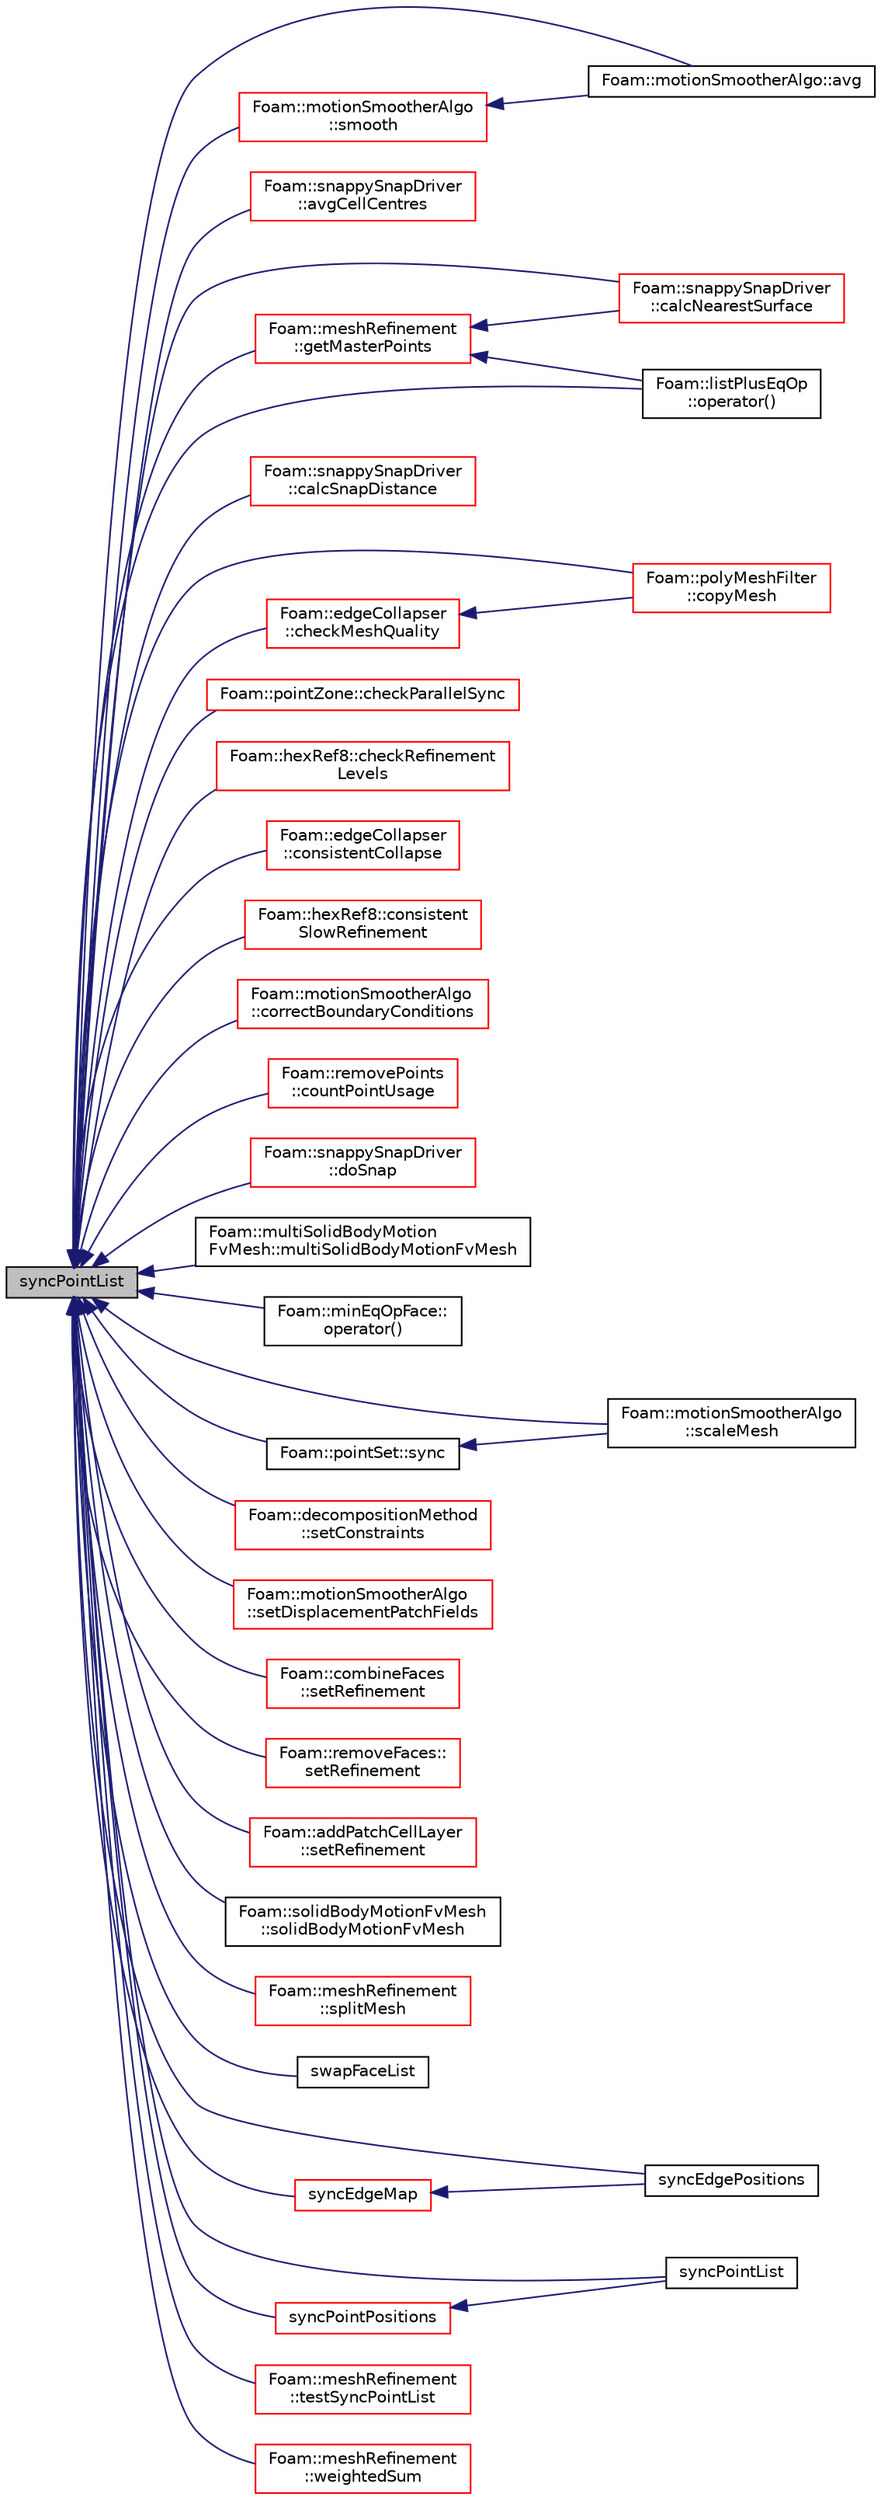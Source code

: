 digraph "syncPointList"
{
  bgcolor="transparent";
  edge [fontname="Helvetica",fontsize="10",labelfontname="Helvetica",labelfontsize="10"];
  node [fontname="Helvetica",fontsize="10",shape=record];
  rankdir="LR";
  Node1 [label="syncPointList",height=0.2,width=0.4,color="black", fillcolor="grey75", style="filled", fontcolor="black"];
  Node1 -> Node2 [dir="back",color="midnightblue",fontsize="10",style="solid",fontname="Helvetica"];
  Node2 [label="Foam::motionSmootherAlgo::avg",height=0.2,width=0.4,color="black",URL="$a01535.html#aa6f9c7ebb447ccec834e8f5689fdebb5"];
  Node1 -> Node3 [dir="back",color="midnightblue",fontsize="10",style="solid",fontname="Helvetica"];
  Node3 [label="Foam::snappySnapDriver\l::avgCellCentres",height=0.2,width=0.4,color="red",URL="$a02370.html#a9a5472df0725c810bc826b246e36068b",tooltip="Helper: calculate average cell centre per point. "];
  Node1 -> Node4 [dir="back",color="midnightblue",fontsize="10",style="solid",fontname="Helvetica"];
  Node4 [label="Foam::snappySnapDriver\l::calcNearestSurface",height=0.2,width=0.4,color="red",URL="$a02370.html#a0a334a64613ee0c208d8edf18306bcf2",tooltip="Per patch point calculate point on nearest surface. Set as. "];
  Node1 -> Node5 [dir="back",color="midnightblue",fontsize="10",style="solid",fontname="Helvetica"];
  Node5 [label="Foam::snappySnapDriver\l::calcSnapDistance",height=0.2,width=0.4,color="red",URL="$a02370.html#afd4d0bc8076355e778a983cde07f58af",tooltip="Calculate edge length per patch point. "];
  Node1 -> Node6 [dir="back",color="midnightblue",fontsize="10",style="solid",fontname="Helvetica"];
  Node6 [label="Foam::edgeCollapser\l::checkMeshQuality",height=0.2,width=0.4,color="red",URL="$a00613.html#a05c592dbdbe3fcc0728c2595750b5982",tooltip="Check mesh and mark points on faces in error. "];
  Node6 -> Node7 [dir="back",color="midnightblue",fontsize="10",style="solid",fontname="Helvetica"];
  Node7 [label="Foam::polyMeshFilter\l::copyMesh",height=0.2,width=0.4,color="red",URL="$a01923.html#a6d46f578539dd45f89a6ea89738c75b5",tooltip="Return a copy of an fvMesh. "];
  Node1 -> Node8 [dir="back",color="midnightblue",fontsize="10",style="solid",fontname="Helvetica"];
  Node8 [label="Foam::pointZone::checkParallelSync",height=0.2,width=0.4,color="red",URL="$a01909.html#a490c98638239707d88ebb005c84997cf",tooltip="Check whether zone is synchronised across coupled boundaries. Return. "];
  Node1 -> Node9 [dir="back",color="midnightblue",fontsize="10",style="solid",fontname="Helvetica"];
  Node9 [label="Foam::hexRef8::checkRefinement\lLevels",height=0.2,width=0.4,color="red",URL="$a01011.html#ab028a1a533caf17855cfb00260729f3c",tooltip="Debug: Check 2:1 consistency across faces. "];
  Node1 -> Node10 [dir="back",color="midnightblue",fontsize="10",style="solid",fontname="Helvetica"];
  Node10 [label="Foam::edgeCollapser\l::consistentCollapse",height=0.2,width=0.4,color="red",URL="$a00613.html#a70ec95413552469153a76deff350a0d5",tooltip="Ensure that the collapse is parallel consistent and update. "];
  Node1 -> Node11 [dir="back",color="midnightblue",fontsize="10",style="solid",fontname="Helvetica"];
  Node11 [label="Foam::hexRef8::consistent\lSlowRefinement",height=0.2,width=0.4,color="red",URL="$a01011.html#aeb54557fb67f4384c1d524d031d65e71",tooltip="Like consistentRefinement but slower: "];
  Node1 -> Node7 [dir="back",color="midnightblue",fontsize="10",style="solid",fontname="Helvetica"];
  Node1 -> Node12 [dir="back",color="midnightblue",fontsize="10",style="solid",fontname="Helvetica"];
  Node12 [label="Foam::motionSmootherAlgo\l::correctBoundaryConditions",height=0.2,width=0.4,color="red",URL="$a01535.html#a05d184b200b1ed01aecb634089abaa9b",tooltip="Special correctBoundaryConditions which evaluates fixedValue. "];
  Node1 -> Node13 [dir="back",color="midnightblue",fontsize="10",style="solid",fontname="Helvetica"];
  Node13 [label="Foam::removePoints\l::countPointUsage",height=0.2,width=0.4,color="red",URL="$a02165.html#a6884eaacac39541b80b52140262aecdd",tooltip="Mark in pointCanBeDeleted the points that can be deleted. "];
  Node1 -> Node14 [dir="back",color="midnightblue",fontsize="10",style="solid",fontname="Helvetica"];
  Node14 [label="Foam::snappySnapDriver\l::doSnap",height=0.2,width=0.4,color="red",URL="$a02370.html#adf0870a8be4483ecdb73b26b20d027ee"];
  Node1 -> Node15 [dir="back",color="midnightblue",fontsize="10",style="solid",fontname="Helvetica"];
  Node15 [label="Foam::meshRefinement\l::getMasterPoints",height=0.2,width=0.4,color="red",URL="$a01473.html#ab7f36dd5e2a0f638f316332f5e355ea6",tooltip="Determine master point for subset of points. If coupled. "];
  Node15 -> Node4 [dir="back",color="midnightblue",fontsize="10",style="solid",fontname="Helvetica"];
  Node15 -> Node16 [dir="back",color="midnightblue",fontsize="10",style="solid",fontname="Helvetica"];
  Node16 [label="Foam::listPlusEqOp\l::operator()",height=0.2,width=0.4,color="black",URL="$a01371.html#ae4420a9fd791f5ab9ebad1a3150ba899"];
  Node1 -> Node17 [dir="back",color="midnightblue",fontsize="10",style="solid",fontname="Helvetica"];
  Node17 [label="Foam::multiSolidBodyMotion\lFvMesh::multiSolidBodyMotionFvMesh",height=0.2,width=0.4,color="black",URL="$a01563.html#a51e921d3df17b3742d31ef77f0732942",tooltip="Construct from IOobject. "];
  Node1 -> Node18 [dir="back",color="midnightblue",fontsize="10",style="solid",fontname="Helvetica"];
  Node18 [label="Foam::minEqOpFace::\loperator()",height=0.2,width=0.4,color="black",URL="$a01495.html#af228995a82079a2c07a019825eb9c2b7"];
  Node1 -> Node16 [dir="back",color="midnightblue",fontsize="10",style="solid",fontname="Helvetica"];
  Node1 -> Node19 [dir="back",color="midnightblue",fontsize="10",style="solid",fontname="Helvetica"];
  Node19 [label="Foam::motionSmootherAlgo\l::scaleMesh",height=0.2,width=0.4,color="black",URL="$a01535.html#a32bff44040e6dbc2f185cba89bcacd6d",tooltip="Move mesh with externally provided mesh constraints. "];
  Node1 -> Node20 [dir="back",color="midnightblue",fontsize="10",style="solid",fontname="Helvetica"];
  Node20 [label="Foam::decompositionMethod\l::setConstraints",height=0.2,width=0.4,color="red",URL="$a00506.html#a36608a91d1c00b41284eaf46b895387c",tooltip="Helper: extract constraints: "];
  Node1 -> Node21 [dir="back",color="midnightblue",fontsize="10",style="solid",fontname="Helvetica"];
  Node21 [label="Foam::motionSmootherAlgo\l::setDisplacementPatchFields",height=0.2,width=0.4,color="red",URL="$a01535.html#a1117a26b03c2fa65a7065fe94f32757c",tooltip="Set patch fields on displacement to be consistent with. "];
  Node1 -> Node22 [dir="back",color="midnightblue",fontsize="10",style="solid",fontname="Helvetica"];
  Node22 [label="Foam::combineFaces\l::setRefinement",height=0.2,width=0.4,color="red",URL="$a00319.html#a67d2bb0d6cac2b27ae250df417ef6942",tooltip="Play commands into polyTopoChange to combine faces. Gets. "];
  Node1 -> Node23 [dir="back",color="midnightblue",fontsize="10",style="solid",fontname="Helvetica"];
  Node23 [label="Foam::removeFaces::\lsetRefinement",height=0.2,width=0.4,color="red",URL="$a02164.html#ab93e03b88d5ddae1a2a9b101a73f01e6",tooltip="Play commands into polyTopoChange to remove faces. "];
  Node1 -> Node24 [dir="back",color="midnightblue",fontsize="10",style="solid",fontname="Helvetica"];
  Node24 [label="Foam::addPatchCellLayer\l::setRefinement",height=0.2,width=0.4,color="red",URL="$a00025.html#a9488cb0518f21b76444c508cc9658d64",tooltip="Play commands into polyTopoChange to create layers on top. "];
  Node1 -> Node25 [dir="back",color="midnightblue",fontsize="10",style="solid",fontname="Helvetica"];
  Node25 [label="Foam::motionSmootherAlgo\l::smooth",height=0.2,width=0.4,color="red",URL="$a01535.html#a60acd8fcdd8b72d3644136b7723a08c0",tooltip="Fully explicit smoothing of fields (not positions) "];
  Node25 -> Node2 [dir="back",color="midnightblue",fontsize="10",style="solid",fontname="Helvetica"];
  Node1 -> Node26 [dir="back",color="midnightblue",fontsize="10",style="solid",fontname="Helvetica"];
  Node26 [label="Foam::solidBodyMotionFvMesh\l::solidBodyMotionFvMesh",height=0.2,width=0.4,color="black",URL="$a02375.html#af7e61ff685d96a6e136432a028e3e50d",tooltip="Construct from IOobject. "];
  Node1 -> Node27 [dir="back",color="midnightblue",fontsize="10",style="solid",fontname="Helvetica"];
  Node27 [label="Foam::meshRefinement\l::splitMesh",height=0.2,width=0.4,color="red",URL="$a01473.html#a08f4ea0b833b94c474aa41d492a55d31",tooltip="Split off (with optional buffer layers) unreachable areas. "];
  Node1 -> Node28 [dir="back",color="midnightblue",fontsize="10",style="solid",fontname="Helvetica"];
  Node28 [label="swapFaceList",height=0.2,width=0.4,color="black",URL="$a02555.html#a9cc5320e5f5ca51983da73d7c0597261"];
  Node1 -> Node29 [dir="back",color="midnightblue",fontsize="10",style="solid",fontname="Helvetica"];
  Node29 [label="Foam::pointSet::sync",height=0.2,width=0.4,color="black",URL="$a01903.html#aa7fca4a1afef0062c91f4d1e3776659d",tooltip="Sync set across coupled patches. Adds coupled points to set. "];
  Node29 -> Node19 [dir="back",color="midnightblue",fontsize="10",style="solid",fontname="Helvetica"];
  Node1 -> Node30 [dir="back",color="midnightblue",fontsize="10",style="solid",fontname="Helvetica"];
  Node30 [label="syncEdgeMap",height=0.2,width=0.4,color="red",URL="$a02555.html#a154ac086463b8d7a0eed8c4539d3ab73",tooltip="Synchronize values on selected edges. "];
  Node30 -> Node31 [dir="back",color="midnightblue",fontsize="10",style="solid",fontname="Helvetica"];
  Node31 [label="syncEdgePositions",height=0.2,width=0.4,color="black",URL="$a02555.html#a0855467e61ed50e1853e9d586d9c2fc9",tooltip="Synchronize locations on selected edges. "];
  Node1 -> Node31 [dir="back",color="midnightblue",fontsize="10",style="solid",fontname="Helvetica"];
  Node1 -> Node32 [dir="back",color="midnightblue",fontsize="10",style="solid",fontname="Helvetica"];
  Node32 [label="syncPointList",height=0.2,width=0.4,color="black",URL="$a02555.html#ac6ac0d60ad15a1137fba0f7e76547562",tooltip="Synchronize values on all mesh points. "];
  Node1 -> Node33 [dir="back",color="midnightblue",fontsize="10",style="solid",fontname="Helvetica"];
  Node33 [label="syncPointPositions",height=0.2,width=0.4,color="red",URL="$a02555.html#ad18787220d4508b97d983b9ac033cffa",tooltip="Synchronize locations on all mesh points. "];
  Node33 -> Node32 [dir="back",color="midnightblue",fontsize="10",style="solid",fontname="Helvetica"];
  Node1 -> Node34 [dir="back",color="midnightblue",fontsize="10",style="solid",fontname="Helvetica"];
  Node34 [label="Foam::meshRefinement\l::testSyncPointList",height=0.2,width=0.4,color="red",URL="$a01473.html#a2c3e9138ec97168cea89dfa75579ef77"];
  Node1 -> Node35 [dir="back",color="midnightblue",fontsize="10",style="solid",fontname="Helvetica"];
  Node35 [label="Foam::meshRefinement\l::weightedSum",height=0.2,width=0.4,color="red",URL="$a01473.html#afd1fa532ab6ec81dde2fafe9a3ba7430",tooltip="Helper: weighted sum (over all subset of mesh points) by. "];
}
